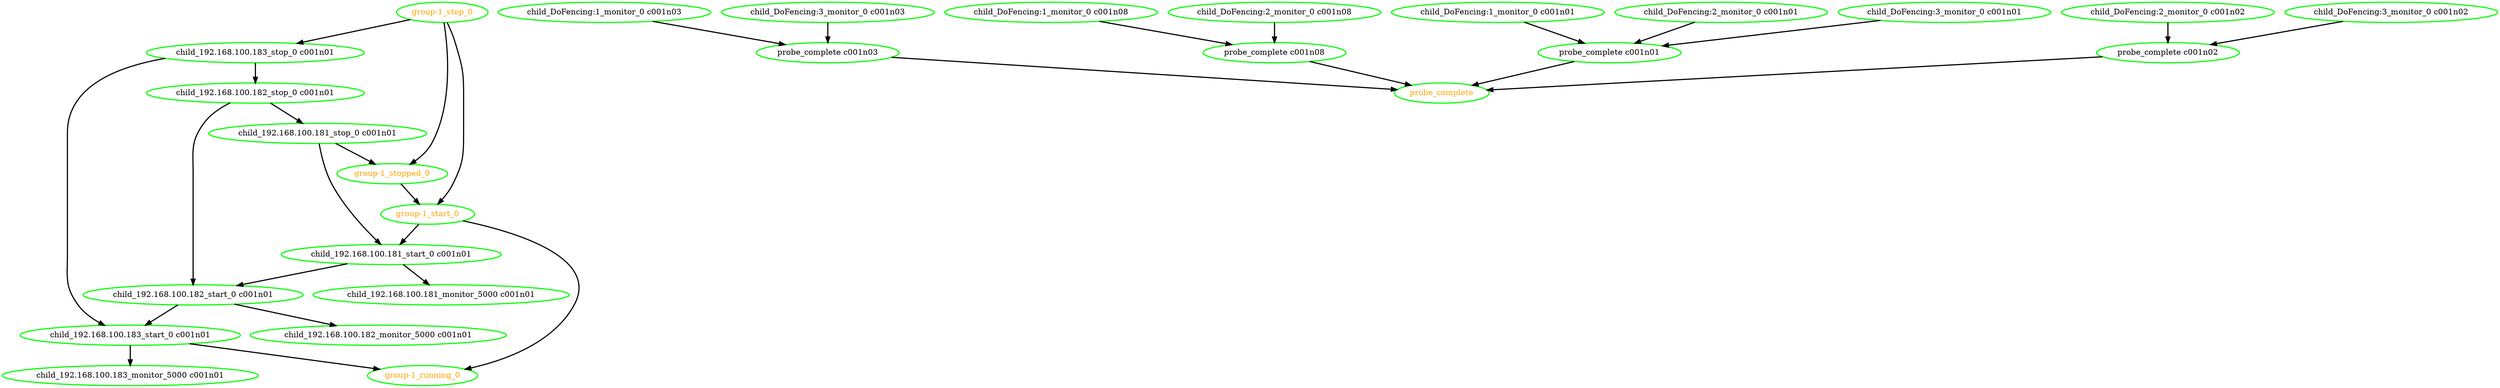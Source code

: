  digraph "g" {
"child_192.168.100.181_monitor_5000 c001n01" [ style=bold color="green" fontcolor="black" ]
"child_192.168.100.181_start_0 c001n01" -> "child_192.168.100.181_monitor_5000 c001n01" [ style = bold]
"child_192.168.100.181_start_0 c001n01" -> "child_192.168.100.182_start_0 c001n01" [ style = bold]
"child_192.168.100.181_start_0 c001n01" [ style=bold color="green" fontcolor="black" ]
"child_192.168.100.181_stop_0 c001n01" -> "child_192.168.100.181_start_0 c001n01" [ style = bold]
"child_192.168.100.181_stop_0 c001n01" -> "group-1_stopped_0" [ style = bold]
"child_192.168.100.181_stop_0 c001n01" [ style=bold color="green" fontcolor="black" ]
"child_192.168.100.182_monitor_5000 c001n01" [ style=bold color="green" fontcolor="black" ]
"child_192.168.100.182_start_0 c001n01" -> "child_192.168.100.182_monitor_5000 c001n01" [ style = bold]
"child_192.168.100.182_start_0 c001n01" -> "child_192.168.100.183_start_0 c001n01" [ style = bold]
"child_192.168.100.182_start_0 c001n01" [ style=bold color="green" fontcolor="black" ]
"child_192.168.100.182_stop_0 c001n01" -> "child_192.168.100.181_stop_0 c001n01" [ style = bold]
"child_192.168.100.182_stop_0 c001n01" -> "child_192.168.100.182_start_0 c001n01" [ style = bold]
"child_192.168.100.182_stop_0 c001n01" [ style=bold color="green" fontcolor="black" ]
"child_192.168.100.183_monitor_5000 c001n01" [ style=bold color="green" fontcolor="black" ]
"child_192.168.100.183_start_0 c001n01" -> "child_192.168.100.183_monitor_5000 c001n01" [ style = bold]
"child_192.168.100.183_start_0 c001n01" -> "group-1_running_0" [ style = bold]
"child_192.168.100.183_start_0 c001n01" [ style=bold color="green" fontcolor="black" ]
"child_192.168.100.183_stop_0 c001n01" -> "child_192.168.100.182_stop_0 c001n01" [ style = bold]
"child_192.168.100.183_stop_0 c001n01" -> "child_192.168.100.183_start_0 c001n01" [ style = bold]
"child_192.168.100.183_stop_0 c001n01" [ style=bold color="green" fontcolor="black" ]
"child_DoFencing:1_monitor_0 c001n01" -> "probe_complete c001n01" [ style = bold]
"child_DoFencing:1_monitor_0 c001n01" [ style=bold color="green" fontcolor="black" ]
"child_DoFencing:1_monitor_0 c001n03" -> "probe_complete c001n03" [ style = bold]
"child_DoFencing:1_monitor_0 c001n03" [ style=bold color="green" fontcolor="black" ]
"child_DoFencing:1_monitor_0 c001n08" -> "probe_complete c001n08" [ style = bold]
"child_DoFencing:1_monitor_0 c001n08" [ style=bold color="green" fontcolor="black" ]
"child_DoFencing:2_monitor_0 c001n01" -> "probe_complete c001n01" [ style = bold]
"child_DoFencing:2_monitor_0 c001n01" [ style=bold color="green" fontcolor="black" ]
"child_DoFencing:2_monitor_0 c001n02" -> "probe_complete c001n02" [ style = bold]
"child_DoFencing:2_monitor_0 c001n02" [ style=bold color="green" fontcolor="black" ]
"child_DoFencing:2_monitor_0 c001n08" -> "probe_complete c001n08" [ style = bold]
"child_DoFencing:2_monitor_0 c001n08" [ style=bold color="green" fontcolor="black" ]
"child_DoFencing:3_monitor_0 c001n01" -> "probe_complete c001n01" [ style = bold]
"child_DoFencing:3_monitor_0 c001n01" [ style=bold color="green" fontcolor="black" ]
"child_DoFencing:3_monitor_0 c001n02" -> "probe_complete c001n02" [ style = bold]
"child_DoFencing:3_monitor_0 c001n02" [ style=bold color="green" fontcolor="black" ]
"child_DoFencing:3_monitor_0 c001n03" -> "probe_complete c001n03" [ style = bold]
"child_DoFencing:3_monitor_0 c001n03" [ style=bold color="green" fontcolor="black" ]
"group-1_running_0" [ style=bold color="green" fontcolor="orange" ]
"group-1_start_0" -> "child_192.168.100.181_start_0 c001n01" [ style = bold]
"group-1_start_0" -> "group-1_running_0" [ style = bold]
"group-1_start_0" [ style=bold color="green" fontcolor="orange" ]
"group-1_stop_0" -> "child_192.168.100.183_stop_0 c001n01" [ style = bold]
"group-1_stop_0" -> "group-1_start_0" [ style = bold]
"group-1_stop_0" -> "group-1_stopped_0" [ style = bold]
"group-1_stop_0" [ style=bold color="green" fontcolor="orange" ]
"group-1_stopped_0" -> "group-1_start_0" [ style = bold]
"group-1_stopped_0" [ style=bold color="green" fontcolor="orange" ]
"probe_complete c001n01" -> "probe_complete" [ style = bold]
"probe_complete c001n01" [ style=bold color="green" fontcolor="black" ]
"probe_complete c001n02" -> "probe_complete" [ style = bold]
"probe_complete c001n02" [ style=bold color="green" fontcolor="black" ]
"probe_complete c001n03" -> "probe_complete" [ style = bold]
"probe_complete c001n03" [ style=bold color="green" fontcolor="black" ]
"probe_complete c001n08" -> "probe_complete" [ style = bold]
"probe_complete c001n08" [ style=bold color="green" fontcolor="black" ]
"probe_complete" [ style=bold color="green" fontcolor="orange" ]
}
